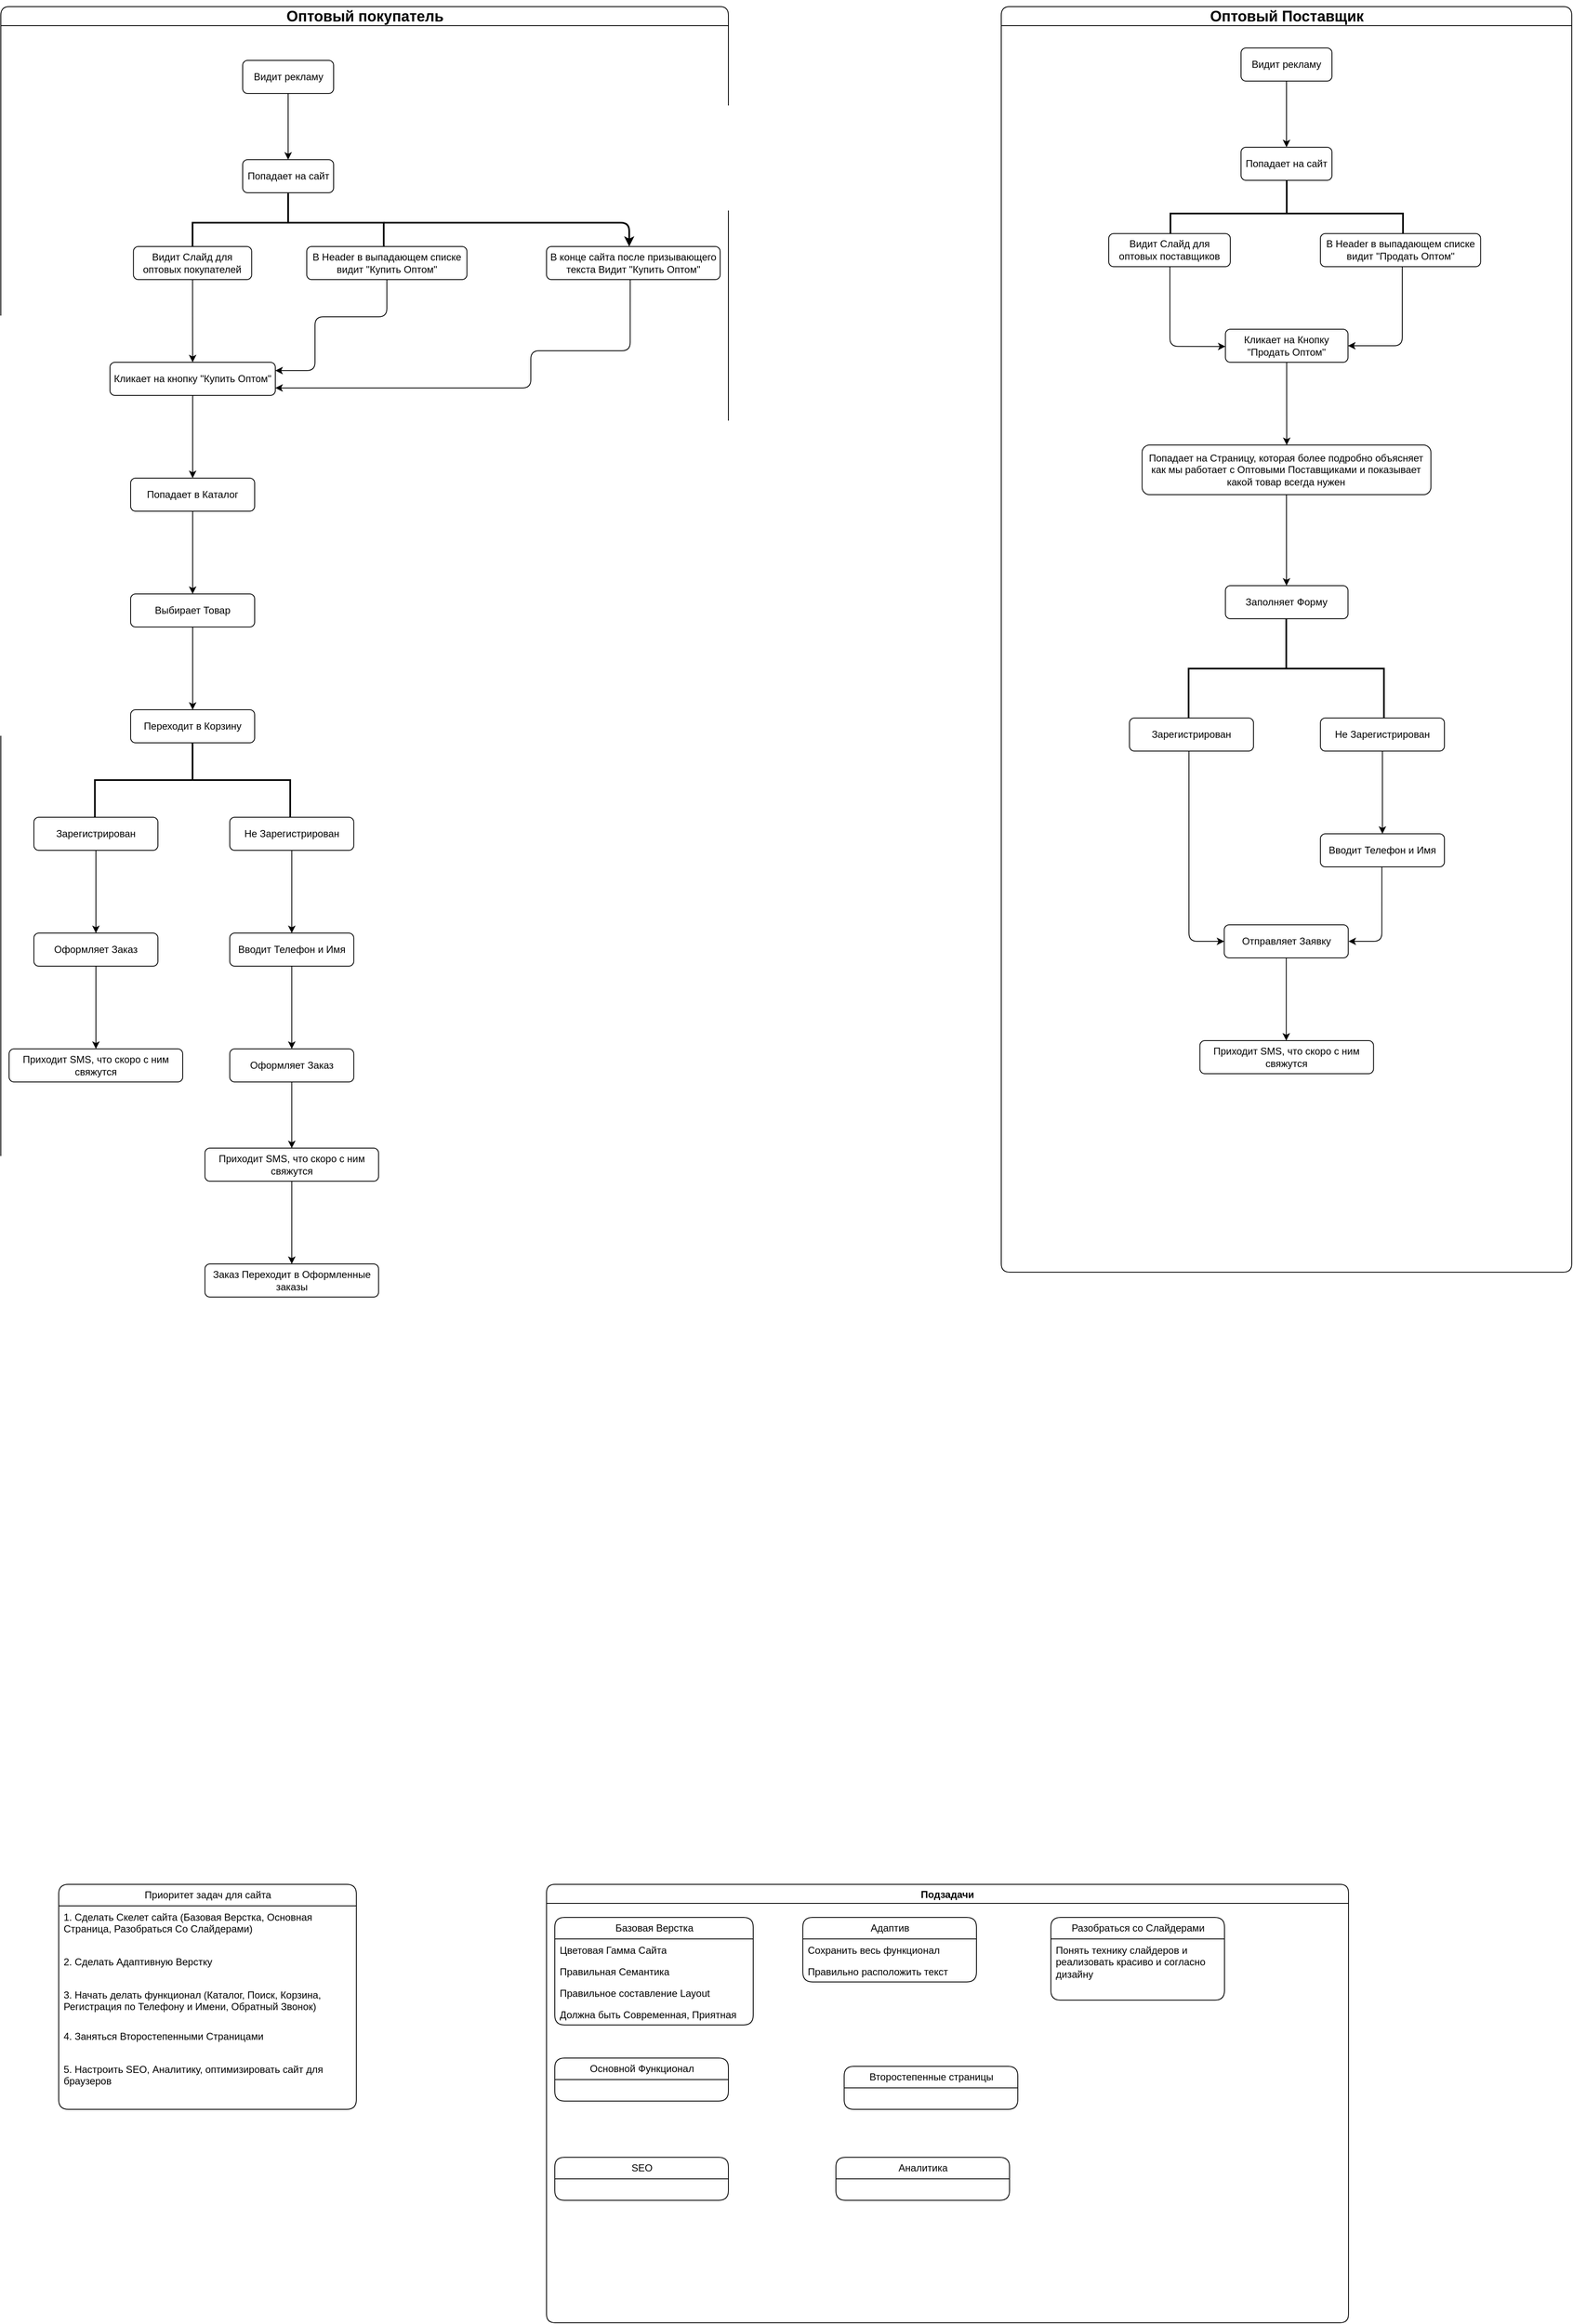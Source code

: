 <mxfile version="22.0.8" type="github">
  <diagram name="Страница — 1" id="ghhEM-y8LoZU_r0PBkdJ">
    <mxGraphModel dx="552" dy="295" grid="1" gridSize="10" guides="1" tooltips="1" connect="1" arrows="1" fold="1" page="1" pageScale="1" pageWidth="900" pageHeight="1600" math="0" shadow="0">
      <root>
        <mxCell id="0" />
        <mxCell id="1" parent="0" />
        <mxCell id="GaQ0T8FDwDxEnOl5zq54-8" value="" style="swimlane;whiteSpace=wrap;html=1;rounded=1;" parent="1" vertex="1">
          <mxGeometry x="10" y="10" width="880" height="1730" as="geometry" />
        </mxCell>
        <mxCell id="GaQ0T8FDwDxEnOl5zq54-4" value="&lt;font style=&quot;font-size: 18px;&quot;&gt;&lt;b&gt;Оптовый покупатель&lt;/b&gt;&lt;/font&gt;" style="text;html=1;align=center;verticalAlign=middle;resizable=0;points=[];autosize=1;strokeColor=none;fillColor=none;rounded=1;" parent="GaQ0T8FDwDxEnOl5zq54-8" vertex="1">
          <mxGeometry x="335" y="-8" width="210" height="40" as="geometry" />
        </mxCell>
        <mxCell id="GaQ0T8FDwDxEnOl5zq54-11" value="" style="edgeStyle=orthogonalEdgeStyle;rounded=1;orthogonalLoop=1;jettySize=auto;html=1;" parent="GaQ0T8FDwDxEnOl5zq54-8" source="GaQ0T8FDwDxEnOl5zq54-9" target="GaQ0T8FDwDxEnOl5zq54-13" edge="1">
          <mxGeometry relative="1" as="geometry">
            <mxPoint x="347.5" y="185" as="targetPoint" />
          </mxGeometry>
        </mxCell>
        <mxCell id="GaQ0T8FDwDxEnOl5zq54-9" value="Видит рекламу" style="rounded=1;whiteSpace=wrap;html=1;" parent="GaQ0T8FDwDxEnOl5zq54-8" vertex="1">
          <mxGeometry x="292.5" y="65" width="110" height="40" as="geometry" />
        </mxCell>
        <mxCell id="GaQ0T8FDwDxEnOl5zq54-13" value="Попадает на сайт" style="rounded=1;whiteSpace=wrap;html=1;" parent="GaQ0T8FDwDxEnOl5zq54-8" vertex="1">
          <mxGeometry x="292.5" y="185" width="110" height="40" as="geometry" />
        </mxCell>
        <mxCell id="GaQ0T8FDwDxEnOl5zq54-66" style="edgeStyle=orthogonalEdgeStyle;rounded=1;orthogonalLoop=1;jettySize=auto;html=1;exitX=0.5;exitY=0;exitDx=0;exitDy=0;exitPerimeter=0;strokeWidth=2;" parent="GaQ0T8FDwDxEnOl5zq54-8" source="GaQ0T8FDwDxEnOl5zq54-20" edge="1">
          <mxGeometry relative="1" as="geometry">
            <mxPoint x="760" y="290" as="targetPoint" />
            <Array as="points">
              <mxPoint x="760" y="261" />
            </Array>
          </mxGeometry>
        </mxCell>
        <mxCell id="GaQ0T8FDwDxEnOl5zq54-20" value="" style="strokeWidth=2;html=1;shape=mxgraph.flowchart.annotation_2;align=left;labelPosition=right;pointerEvents=1;rotation=90;rounded=1;" parent="GaQ0T8FDwDxEnOl5zq54-8" vertex="1">
          <mxGeometry x="311.88" y="145.63" width="71.25" height="231.25" as="geometry" />
        </mxCell>
        <mxCell id="GaQ0T8FDwDxEnOl5zq54-24" value="" style="edgeStyle=orthogonalEdgeStyle;rounded=1;orthogonalLoop=1;jettySize=auto;html=1;" parent="GaQ0T8FDwDxEnOl5zq54-8" source="GaQ0T8FDwDxEnOl5zq54-21" edge="1">
          <mxGeometry relative="1" as="geometry">
            <mxPoint x="232" y="430" as="targetPoint" />
          </mxGeometry>
        </mxCell>
        <mxCell id="GaQ0T8FDwDxEnOl5zq54-21" value="Видит Слайд для оптовых покупателей" style="rounded=1;whiteSpace=wrap;html=1;" parent="GaQ0T8FDwDxEnOl5zq54-8" vertex="1">
          <mxGeometry x="160.38" y="290" width="143" height="40" as="geometry" />
        </mxCell>
        <mxCell id="GaQ0T8FDwDxEnOl5zq54-27" value="" style="edgeStyle=orthogonalEdgeStyle;rounded=1;orthogonalLoop=1;jettySize=auto;html=1;" parent="GaQ0T8FDwDxEnOl5zq54-8" source="GaQ0T8FDwDxEnOl5zq54-25" edge="1">
          <mxGeometry relative="1" as="geometry">
            <mxPoint x="232" y="570" as="targetPoint" />
          </mxGeometry>
        </mxCell>
        <mxCell id="GaQ0T8FDwDxEnOl5zq54-25" value="Кликает на кнопку &quot;Купить Оптом&quot;" style="rounded=1;whiteSpace=wrap;html=1;" parent="GaQ0T8FDwDxEnOl5zq54-8" vertex="1">
          <mxGeometry x="132" y="430" width="200" height="40" as="geometry" />
        </mxCell>
        <mxCell id="GaQ0T8FDwDxEnOl5zq54-30" value="" style="edgeStyle=orthogonalEdgeStyle;rounded=1;orthogonalLoop=1;jettySize=auto;html=1;" parent="GaQ0T8FDwDxEnOl5zq54-8" source="GaQ0T8FDwDxEnOl5zq54-28" edge="1">
          <mxGeometry relative="1" as="geometry">
            <mxPoint x="232" y="710" as="targetPoint" />
          </mxGeometry>
        </mxCell>
        <mxCell id="GaQ0T8FDwDxEnOl5zq54-28" value="Попадает в Каталог" style="rounded=1;whiteSpace=wrap;html=1;" parent="GaQ0T8FDwDxEnOl5zq54-8" vertex="1">
          <mxGeometry x="157" y="570" width="150" height="40" as="geometry" />
        </mxCell>
        <mxCell id="GaQ0T8FDwDxEnOl5zq54-33" value="" style="edgeStyle=orthogonalEdgeStyle;rounded=1;orthogonalLoop=1;jettySize=auto;html=1;" parent="GaQ0T8FDwDxEnOl5zq54-8" source="GaQ0T8FDwDxEnOl5zq54-31" edge="1">
          <mxGeometry relative="1" as="geometry">
            <mxPoint x="232" y="850" as="targetPoint" />
          </mxGeometry>
        </mxCell>
        <mxCell id="GaQ0T8FDwDxEnOl5zq54-31" value="Выбирает Товар" style="rounded=1;whiteSpace=wrap;html=1;" parent="GaQ0T8FDwDxEnOl5zq54-8" vertex="1">
          <mxGeometry x="157" y="710" width="150" height="40" as="geometry" />
        </mxCell>
        <mxCell id="GaQ0T8FDwDxEnOl5zq54-34" value="Переходит в Корзину" style="rounded=1;whiteSpace=wrap;html=1;" parent="GaQ0T8FDwDxEnOl5zq54-8" vertex="1">
          <mxGeometry x="157" y="850" width="150" height="40" as="geometry" />
        </mxCell>
        <mxCell id="GaQ0T8FDwDxEnOl5zq54-37" value="" style="strokeWidth=2;html=1;shape=mxgraph.flowchart.annotation_2;align=left;labelPosition=right;pointerEvents=1;rounded=1;rotation=90;" parent="GaQ0T8FDwDxEnOl5zq54-8" vertex="1">
          <mxGeometry x="186.88" y="816.88" width="90" height="236.25" as="geometry" />
        </mxCell>
        <mxCell id="GaQ0T8FDwDxEnOl5zq54-41" value="" style="edgeStyle=orthogonalEdgeStyle;rounded=1;orthogonalLoop=1;jettySize=auto;html=1;" parent="GaQ0T8FDwDxEnOl5zq54-8" source="GaQ0T8FDwDxEnOl5zq54-38" edge="1">
          <mxGeometry relative="1" as="geometry">
            <mxPoint x="115" y="1120" as="targetPoint" />
          </mxGeometry>
        </mxCell>
        <mxCell id="GaQ0T8FDwDxEnOl5zq54-38" value="Зарегистрирован" style="rounded=1;whiteSpace=wrap;html=1;" parent="GaQ0T8FDwDxEnOl5zq54-8" vertex="1">
          <mxGeometry x="40" y="980" width="150" height="40" as="geometry" />
        </mxCell>
        <mxCell id="GaQ0T8FDwDxEnOl5zq54-47" value="" style="edgeStyle=orthogonalEdgeStyle;rounded=1;orthogonalLoop=1;jettySize=auto;html=1;" parent="GaQ0T8FDwDxEnOl5zq54-8" source="GaQ0T8FDwDxEnOl5zq54-39" edge="1">
          <mxGeometry relative="1" as="geometry">
            <mxPoint x="351.88" y="1120" as="targetPoint" />
          </mxGeometry>
        </mxCell>
        <mxCell id="GaQ0T8FDwDxEnOl5zq54-39" value="Не Зарегистрирован" style="rounded=1;whiteSpace=wrap;html=1;" parent="GaQ0T8FDwDxEnOl5zq54-8" vertex="1">
          <mxGeometry x="276.88" y="980" width="150" height="40" as="geometry" />
        </mxCell>
        <mxCell id="GaQ0T8FDwDxEnOl5zq54-44" value="" style="edgeStyle=orthogonalEdgeStyle;rounded=1;orthogonalLoop=1;jettySize=auto;html=1;" parent="GaQ0T8FDwDxEnOl5zq54-8" source="GaQ0T8FDwDxEnOl5zq54-42" edge="1">
          <mxGeometry relative="1" as="geometry">
            <mxPoint x="115" y="1260" as="targetPoint" />
          </mxGeometry>
        </mxCell>
        <mxCell id="GaQ0T8FDwDxEnOl5zq54-42" value="Оформляет Заказ" style="rounded=1;whiteSpace=wrap;html=1;" parent="GaQ0T8FDwDxEnOl5zq54-8" vertex="1">
          <mxGeometry x="40" y="1120" width="150" height="40" as="geometry" />
        </mxCell>
        <mxCell id="GaQ0T8FDwDxEnOl5zq54-45" value="Приходит SMS, что скоро с ним свяжутся" style="rounded=1;whiteSpace=wrap;html=1;" parent="GaQ0T8FDwDxEnOl5zq54-8" vertex="1">
          <mxGeometry x="10" y="1260" width="210" height="40" as="geometry" />
        </mxCell>
        <mxCell id="GaQ0T8FDwDxEnOl5zq54-55" value="" style="edgeStyle=orthogonalEdgeStyle;rounded=1;orthogonalLoop=1;jettySize=auto;html=1;" parent="GaQ0T8FDwDxEnOl5zq54-8" source="GaQ0T8FDwDxEnOl5zq54-48" target="GaQ0T8FDwDxEnOl5zq54-50" edge="1">
          <mxGeometry relative="1" as="geometry" />
        </mxCell>
        <mxCell id="GaQ0T8FDwDxEnOl5zq54-48" value="Вводит Телефон и Имя" style="rounded=1;whiteSpace=wrap;html=1;" parent="GaQ0T8FDwDxEnOl5zq54-8" vertex="1">
          <mxGeometry x="276.88" y="1120" width="150" height="40" as="geometry" />
        </mxCell>
        <mxCell id="GaQ0T8FDwDxEnOl5zq54-50" value="Оформляет Заказ" style="rounded=1;whiteSpace=wrap;html=1;" parent="GaQ0T8FDwDxEnOl5zq54-8" vertex="1">
          <mxGeometry x="276.88" y="1260" width="150" height="40" as="geometry" />
        </mxCell>
        <mxCell id="GaQ0T8FDwDxEnOl5zq54-49" value="" style="edgeStyle=orthogonalEdgeStyle;rounded=1;orthogonalLoop=1;jettySize=auto;html=1;" parent="GaQ0T8FDwDxEnOl5zq54-8" source="GaQ0T8FDwDxEnOl5zq54-50" target="GaQ0T8FDwDxEnOl5zq54-52" edge="1">
          <mxGeometry relative="1" as="geometry" />
        </mxCell>
        <mxCell id="GaQ0T8FDwDxEnOl5zq54-57" value="" style="edgeStyle=orthogonalEdgeStyle;rounded=1;orthogonalLoop=1;jettySize=auto;html=1;" parent="GaQ0T8FDwDxEnOl5zq54-8" source="GaQ0T8FDwDxEnOl5zq54-52" edge="1">
          <mxGeometry relative="1" as="geometry">
            <mxPoint x="351.88" y="1520" as="targetPoint" />
          </mxGeometry>
        </mxCell>
        <mxCell id="GaQ0T8FDwDxEnOl5zq54-52" value="Приходит SMS, что скоро с ним свяжутся" style="rounded=1;whiteSpace=wrap;html=1;" parent="GaQ0T8FDwDxEnOl5zq54-8" vertex="1">
          <mxGeometry x="246.88" y="1380" width="210" height="40" as="geometry" />
        </mxCell>
        <mxCell id="GaQ0T8FDwDxEnOl5zq54-58" value="Заказ Переходит в Оформленные заказы" style="rounded=1;whiteSpace=wrap;html=1;" parent="GaQ0T8FDwDxEnOl5zq54-8" vertex="1">
          <mxGeometry x="246.88" y="1520" width="210" height="40" as="geometry" />
        </mxCell>
        <mxCell id="GaQ0T8FDwDxEnOl5zq54-61" value="" style="edgeStyle=orthogonalEdgeStyle;rounded=1;orthogonalLoop=1;jettySize=auto;html=1;entryX=1;entryY=0.5;entryDx=0;entryDy=0;" parent="GaQ0T8FDwDxEnOl5zq54-8" edge="1">
          <mxGeometry relative="1" as="geometry">
            <mxPoint x="466.905" y="320" as="sourcePoint" />
            <mxPoint x="332" y="440" as="targetPoint" />
            <Array as="points">
              <mxPoint x="467" y="375" />
              <mxPoint x="380" y="375" />
              <mxPoint x="380" y="440" />
            </Array>
          </mxGeometry>
        </mxCell>
        <mxCell id="GaQ0T8FDwDxEnOl5zq54-59" value="В Header в выпадающем списке видит &quot;Купить Оптом&quot;" style="rounded=1;whiteSpace=wrap;html=1;" parent="GaQ0T8FDwDxEnOl5zq54-8" vertex="1">
          <mxGeometry x="370" y="290" width="193.75" height="40" as="geometry" />
        </mxCell>
        <mxCell id="GaQ0T8FDwDxEnOl5zq54-69" value="" style="edgeStyle=orthogonalEdgeStyle;rounded=1;orthogonalLoop=1;jettySize=auto;html=1;entryX=0.996;entryY=0.624;entryDx=0;entryDy=0;entryPerimeter=0;exitX=0.482;exitY=0.945;exitDx=0;exitDy=0;exitPerimeter=0;" parent="GaQ0T8FDwDxEnOl5zq54-8" source="GaQ0T8FDwDxEnOl5zq54-67" edge="1">
          <mxGeometry relative="1" as="geometry">
            <mxPoint x="765.8" y="336" as="sourcePoint" />
            <mxPoint x="332.0" y="460.96" as="targetPoint" />
            <Array as="points">
              <mxPoint x="761" y="416" />
              <mxPoint x="641" y="416" />
              <mxPoint x="641" y="461" />
            </Array>
          </mxGeometry>
        </mxCell>
        <mxCell id="GaQ0T8FDwDxEnOl5zq54-67" value="В конце сайта после призывающего текста Видит &quot;Купить Оптом&quot;" style="rounded=1;whiteSpace=wrap;html=1;" parent="GaQ0T8FDwDxEnOl5zq54-8" vertex="1">
          <mxGeometry x="660" y="290" width="210" height="40" as="geometry" />
        </mxCell>
        <mxCell id="GaQ0T8FDwDxEnOl5zq54-71" value="" style="swimlane;rounded=1;startSize=23;fontSize=18;" parent="1" vertex="1">
          <mxGeometry x="1220" y="10" width="690" height="1530" as="geometry" />
        </mxCell>
        <mxCell id="GaQ0T8FDwDxEnOl5zq54-72" value="&lt;font style=&quot;font-size: 18px;&quot;&gt;&lt;b&gt;Оптовый Поставщик&lt;/b&gt;&lt;/font&gt;" style="text;html=1;align=center;verticalAlign=middle;resizable=0;points=[];autosize=1;strokeColor=none;fillColor=none;" parent="GaQ0T8FDwDxEnOl5zq54-71" vertex="1">
          <mxGeometry x="240" y="-8" width="210" height="40" as="geometry" />
        </mxCell>
        <mxCell id="GaQ0T8FDwDxEnOl5zq54-74" value="Видит рекламу" style="rounded=1;whiteSpace=wrap;html=1;" parent="GaQ0T8FDwDxEnOl5zq54-71" vertex="1">
          <mxGeometry x="290" y="50" width="110" height="40" as="geometry" />
        </mxCell>
        <mxCell id="GaQ0T8FDwDxEnOl5zq54-75" value="Попадает на сайт" style="rounded=1;whiteSpace=wrap;html=1;" parent="GaQ0T8FDwDxEnOl5zq54-71" vertex="1">
          <mxGeometry x="290" y="170" width="110" height="40" as="geometry" />
        </mxCell>
        <mxCell id="GaQ0T8FDwDxEnOl5zq54-73" value="" style="edgeStyle=orthogonalEdgeStyle;rounded=1;orthogonalLoop=1;jettySize=auto;html=1;" parent="GaQ0T8FDwDxEnOl5zq54-71" source="GaQ0T8FDwDxEnOl5zq54-74" target="GaQ0T8FDwDxEnOl5zq54-75" edge="1">
          <mxGeometry relative="1" as="geometry">
            <mxPoint x="345" y="170" as="targetPoint" />
          </mxGeometry>
        </mxCell>
        <mxCell id="GaQ0T8FDwDxEnOl5zq54-76" value="" style="strokeWidth=2;html=1;shape=mxgraph.flowchart.annotation_2;align=left;labelPosition=right;pointerEvents=1;rotation=90;rounded=1;" parent="GaQ0T8FDwDxEnOl5zq54-71" vertex="1">
          <mxGeometry x="305.07" y="109.56" width="80.37" height="281.25" as="geometry" />
        </mxCell>
        <mxCell id="GaQ0T8FDwDxEnOl5zq54-82" value="" style="edgeStyle=orthogonalEdgeStyle;rounded=1;orthogonalLoop=1;jettySize=auto;html=1;entryX=-0.009;entryY=0.521;entryDx=0;entryDy=0;entryPerimeter=0;" parent="GaQ0T8FDwDxEnOl5zq54-71" edge="1">
          <mxGeometry relative="1" as="geometry">
            <mxPoint x="203.96" y="305.37" as="sourcePoint" />
            <mxPoint x="271.126" y="410.84" as="targetPoint" />
            <Array as="points">
              <mxPoint x="204.33" y="411" />
            </Array>
          </mxGeometry>
        </mxCell>
        <mxCell id="GaQ0T8FDwDxEnOl5zq54-77" value="Видит Слайд для оптовых поставщиков" style="rounded=1;whiteSpace=wrap;html=1;" parent="GaQ0T8FDwDxEnOl5zq54-71" vertex="1">
          <mxGeometry x="130" y="274.37" width="147" height="40" as="geometry" />
        </mxCell>
        <mxCell id="GaQ0T8FDwDxEnOl5zq54-87" value="" style="edgeStyle=orthogonalEdgeStyle;rounded=1;orthogonalLoop=1;jettySize=auto;html=1;entryX=1;entryY=0.5;entryDx=0;entryDy=0;" parent="GaQ0T8FDwDxEnOl5zq54-71" target="GaQ0T8FDwDxEnOl5zq54-80" edge="1">
          <mxGeometry relative="1" as="geometry">
            <mxPoint x="485" y="314.37" as="sourcePoint" />
            <mxPoint x="405" y="410" as="targetPoint" />
            <Array as="points">
              <mxPoint x="485" y="410" />
            </Array>
          </mxGeometry>
        </mxCell>
        <mxCell id="GaQ0T8FDwDxEnOl5zq54-78" value="В Header в выпадающем списке видит &quot;Продать Оптом&quot;" style="rounded=1;whiteSpace=wrap;html=1;" parent="GaQ0T8FDwDxEnOl5zq54-71" vertex="1">
          <mxGeometry x="386" y="274.37" width="193.75" height="40" as="geometry" />
        </mxCell>
        <mxCell id="GaQ0T8FDwDxEnOl5zq54-89" value="" style="edgeStyle=orthogonalEdgeStyle;rounded=1;orthogonalLoop=1;jettySize=auto;html=1;" parent="GaQ0T8FDwDxEnOl5zq54-71" source="GaQ0T8FDwDxEnOl5zq54-80" edge="1">
          <mxGeometry relative="1" as="geometry">
            <mxPoint x="345.25" y="530" as="targetPoint" />
            <Array as="points">
              <mxPoint x="345" y="480" />
              <mxPoint x="345" y="480" />
            </Array>
          </mxGeometry>
        </mxCell>
        <mxCell id="GaQ0T8FDwDxEnOl5zq54-80" value="Кликает на Кнопку &quot;Продать Оптом&quot;" style="rounded=1;whiteSpace=wrap;html=1;" parent="GaQ0T8FDwDxEnOl5zq54-71" vertex="1">
          <mxGeometry x="271.13" y="390" width="148.24" height="40" as="geometry" />
        </mxCell>
        <mxCell id="GaQ0T8FDwDxEnOl5zq54-93" value="" style="edgeStyle=orthogonalEdgeStyle;rounded=1;orthogonalLoop=1;jettySize=auto;html=1;" parent="GaQ0T8FDwDxEnOl5zq54-71" source="GaQ0T8FDwDxEnOl5zq54-90" edge="1">
          <mxGeometry relative="1" as="geometry">
            <mxPoint x="344.995" y="700" as="targetPoint" />
          </mxGeometry>
        </mxCell>
        <mxCell id="GaQ0T8FDwDxEnOl5zq54-90" value="Попадает на Страницу, которая более подробно объясняет как мы работает с Оптовыми Поставщиками и показывает какой товар всегда нужен" style="rounded=1;whiteSpace=wrap;html=1;" parent="GaQ0T8FDwDxEnOl5zq54-71" vertex="1">
          <mxGeometry x="170.34" y="530" width="349.31" height="60" as="geometry" />
        </mxCell>
        <mxCell id="GaQ0T8FDwDxEnOl5zq54-94" value="Заполняет Форму" style="rounded=1;whiteSpace=wrap;html=1;" parent="GaQ0T8FDwDxEnOl5zq54-71" vertex="1">
          <mxGeometry x="271.13" y="700" width="148.24" height="40" as="geometry" />
        </mxCell>
        <mxCell id="GaQ0T8FDwDxEnOl5zq54-101" value="" style="strokeWidth=2;html=1;shape=mxgraph.flowchart.annotation_2;align=left;labelPosition=right;pointerEvents=1;rounded=1;rotation=90;" parent="GaQ0T8FDwDxEnOl5zq54-71" vertex="1">
          <mxGeometry x="284.55" y="682.15" width="120.3" height="236.25" as="geometry" />
        </mxCell>
        <mxCell id="GaQ0T8FDwDxEnOl5zq54-108" value="" style="edgeStyle=orthogonalEdgeStyle;rounded=1;orthogonalLoop=1;jettySize=auto;html=1;entryX=0;entryY=0.5;entryDx=0;entryDy=0;" parent="GaQ0T8FDwDxEnOl5zq54-71" target="GaQ0T8FDwDxEnOl5zq54-109" edge="1">
          <mxGeometry relative="1" as="geometry">
            <mxPoint x="226.999" y="900" as="sourcePoint" />
            <mxPoint x="316.67" y="1130" as="targetPoint" />
            <Array as="points">
              <mxPoint x="227" y="1130" />
            </Array>
          </mxGeometry>
        </mxCell>
        <mxCell id="GaQ0T8FDwDxEnOl5zq54-102" value="Зарегистрирован" style="rounded=1;whiteSpace=wrap;html=1;" parent="GaQ0T8FDwDxEnOl5zq54-71" vertex="1">
          <mxGeometry x="155.07" y="860" width="150" height="40" as="geometry" />
        </mxCell>
        <mxCell id="GaQ0T8FDwDxEnOl5zq54-105" value="" style="edgeStyle=orthogonalEdgeStyle;rounded=1;orthogonalLoop=1;jettySize=auto;html=1;" parent="GaQ0T8FDwDxEnOl5zq54-71" source="GaQ0T8FDwDxEnOl5zq54-103" edge="1">
          <mxGeometry relative="1" as="geometry">
            <mxPoint x="461" y="1000" as="targetPoint" />
          </mxGeometry>
        </mxCell>
        <mxCell id="GaQ0T8FDwDxEnOl5zq54-103" value="Не Зарегистрирован" style="rounded=1;whiteSpace=wrap;html=1;" parent="GaQ0T8FDwDxEnOl5zq54-71" vertex="1">
          <mxGeometry x="386.0" y="860" width="150" height="40" as="geometry" />
        </mxCell>
        <mxCell id="GaQ0T8FDwDxEnOl5zq54-115" value="" style="edgeStyle=orthogonalEdgeStyle;rounded=1;orthogonalLoop=1;jettySize=auto;html=1;" parent="GaQ0T8FDwDxEnOl5zq54-71" edge="1">
          <mxGeometry relative="1" as="geometry">
            <mxPoint x="460.334" y="1030" as="sourcePoint" />
            <mxPoint x="420" y="1130" as="targetPoint" />
            <Array as="points">
              <mxPoint x="460" y="1130" />
            </Array>
          </mxGeometry>
        </mxCell>
        <mxCell id="GaQ0T8FDwDxEnOl5zq54-106" value="Вводит Телефон и Имя" style="rounded=1;whiteSpace=wrap;html=1;" parent="GaQ0T8FDwDxEnOl5zq54-71" vertex="1">
          <mxGeometry x="386" y="1000" width="150" height="40" as="geometry" />
        </mxCell>
        <mxCell id="GaQ0T8FDwDxEnOl5zq54-118" value="" style="edgeStyle=orthogonalEdgeStyle;rounded=1;orthogonalLoop=1;jettySize=auto;html=1;" parent="GaQ0T8FDwDxEnOl5zq54-71" source="GaQ0T8FDwDxEnOl5zq54-109" edge="1">
          <mxGeometry relative="1" as="geometry">
            <mxPoint x="344.7" y="1250" as="targetPoint" />
          </mxGeometry>
        </mxCell>
        <mxCell id="GaQ0T8FDwDxEnOl5zq54-109" value="Отправляет Заявку" style="rounded=1;whiteSpace=wrap;html=1;" parent="GaQ0T8FDwDxEnOl5zq54-71" vertex="1">
          <mxGeometry x="269.7" y="1110" width="150" height="40" as="geometry" />
        </mxCell>
        <mxCell id="GaQ0T8FDwDxEnOl5zq54-119" value="Приходит SMS, что скоро с ним свяжутся" style="rounded=1;whiteSpace=wrap;html=1;" parent="GaQ0T8FDwDxEnOl5zq54-71" vertex="1">
          <mxGeometry x="240.26" y="1250" width="210" height="40" as="geometry" />
        </mxCell>
        <mxCell id="GaQ0T8FDwDxEnOl5zq54-121" value="Приоритет задач для сайта" style="swimlane;fontStyle=0;childLayout=stackLayout;horizontal=1;startSize=26;fillColor=none;horizontalStack=0;resizeParent=1;resizeParentMax=0;resizeLast=0;collapsible=1;marginBottom=0;html=1;rounded=1;" parent="1" vertex="1">
          <mxGeometry x="80" y="2280" width="360" height="272" as="geometry" />
        </mxCell>
        <mxCell id="GaQ0T8FDwDxEnOl5zq54-122" value="1. Cделать Скелет сайта (Базовая Верстка, Основная Страница, Разобраться Со Слайдерами)" style="text;strokeColor=none;fillColor=none;align=left;verticalAlign=top;spacingLeft=4;spacingRight=4;overflow=hidden;rotatable=0;points=[[0,0.5],[1,0.5]];portConstraint=eastwest;whiteSpace=wrap;html=1;" parent="GaQ0T8FDwDxEnOl5zq54-121" vertex="1">
          <mxGeometry y="26" width="360" height="54" as="geometry" />
        </mxCell>
        <mxCell id="GaQ0T8FDwDxEnOl5zq54-125" value="2. Сделать Адаптивную Верстку" style="text;strokeColor=none;fillColor=none;align=left;verticalAlign=top;spacingLeft=4;spacingRight=4;overflow=hidden;rotatable=0;points=[[0,0.5],[1,0.5]];portConstraint=eastwest;whiteSpace=wrap;html=1;" parent="GaQ0T8FDwDxEnOl5zq54-121" vertex="1">
          <mxGeometry y="80" width="360" height="40" as="geometry" />
        </mxCell>
        <mxCell id="GaQ0T8FDwDxEnOl5zq54-123" value="3. Начать делать функционал (Каталог, Поиск, Корзина, Регистрация по Телефону и Имени, Обратный Звонок)" style="text;strokeColor=none;fillColor=none;align=left;verticalAlign=top;spacingLeft=4;spacingRight=4;overflow=hidden;rotatable=0;points=[[0,0.5],[1,0.5]];portConstraint=eastwest;whiteSpace=wrap;html=1;" parent="GaQ0T8FDwDxEnOl5zq54-121" vertex="1">
          <mxGeometry y="120" width="360" height="50" as="geometry" />
        </mxCell>
        <mxCell id="GaQ0T8FDwDxEnOl5zq54-124" value="4. Заняться Второстепенными Страницами" style="text;strokeColor=none;fillColor=none;align=left;verticalAlign=top;spacingLeft=4;spacingRight=4;overflow=hidden;rotatable=0;points=[[0,0.5],[1,0.5]];portConstraint=eastwest;whiteSpace=wrap;html=1;" parent="GaQ0T8FDwDxEnOl5zq54-121" vertex="1">
          <mxGeometry y="170" width="360" height="40" as="geometry" />
        </mxCell>
        <mxCell id="GaQ0T8FDwDxEnOl5zq54-126" value="5. Настроить SEO, Аналитику, оптимизировать сайт для браузеров" style="text;strokeColor=none;fillColor=none;align=left;verticalAlign=top;spacingLeft=4;spacingRight=4;overflow=hidden;rotatable=0;points=[[0,0.5],[1,0.5]];portConstraint=eastwest;whiteSpace=wrap;html=1;" parent="GaQ0T8FDwDxEnOl5zq54-121" vertex="1">
          <mxGeometry y="210" width="360" height="62" as="geometry" />
        </mxCell>
        <mxCell id="GaQ0T8FDwDxEnOl5zq54-128" value="Подзадачи" style="swimlane;rounded=1;" parent="1" vertex="1">
          <mxGeometry x="670" y="2280" width="970" height="530" as="geometry" />
        </mxCell>
        <mxCell id="GaQ0T8FDwDxEnOl5zq54-131" value="Базовая Верстка" style="swimlane;fontStyle=0;childLayout=stackLayout;horizontal=1;startSize=26;fillColor=none;horizontalStack=0;resizeParent=1;resizeParentMax=0;resizeLast=0;collapsible=1;marginBottom=0;html=1;rounded=1;" parent="GaQ0T8FDwDxEnOl5zq54-128" vertex="1">
          <mxGeometry x="10" y="40" width="240" height="130" as="geometry" />
        </mxCell>
        <mxCell id="GaQ0T8FDwDxEnOl5zq54-132" value="Цветовая Гамма Сайта" style="text;strokeColor=none;fillColor=none;align=left;verticalAlign=top;spacingLeft=4;spacingRight=4;overflow=hidden;rotatable=0;points=[[0,0.5],[1,0.5]];portConstraint=eastwest;whiteSpace=wrap;html=1;" parent="GaQ0T8FDwDxEnOl5zq54-131" vertex="1">
          <mxGeometry y="26" width="240" height="26" as="geometry" />
        </mxCell>
        <mxCell id="GaQ0T8FDwDxEnOl5zq54-133" value="Правильная Семантика" style="text;strokeColor=none;fillColor=none;align=left;verticalAlign=top;spacingLeft=4;spacingRight=4;overflow=hidden;rotatable=0;points=[[0,0.5],[1,0.5]];portConstraint=eastwest;whiteSpace=wrap;html=1;" parent="GaQ0T8FDwDxEnOl5zq54-131" vertex="1">
          <mxGeometry y="52" width="240" height="26" as="geometry" />
        </mxCell>
        <mxCell id="GaQ0T8FDwDxEnOl5zq54-135" value="Правильное составление Layout" style="text;strokeColor=none;fillColor=none;align=left;verticalAlign=top;spacingLeft=4;spacingRight=4;overflow=hidden;rotatable=0;points=[[0,0.5],[1,0.5]];portConstraint=eastwest;whiteSpace=wrap;html=1;" parent="GaQ0T8FDwDxEnOl5zq54-131" vertex="1">
          <mxGeometry y="78" width="240" height="26" as="geometry" />
        </mxCell>
        <mxCell id="GaQ0T8FDwDxEnOl5zq54-134" value="Должна быть Современная, Приятная" style="text;strokeColor=none;fillColor=none;align=left;verticalAlign=top;spacingLeft=4;spacingRight=4;overflow=hidden;rotatable=0;points=[[0,0.5],[1,0.5]];portConstraint=eastwest;whiteSpace=wrap;html=1;" parent="GaQ0T8FDwDxEnOl5zq54-131" vertex="1">
          <mxGeometry y="104" width="240" height="26" as="geometry" />
        </mxCell>
        <mxCell id="GaQ0T8FDwDxEnOl5zq54-136" value="Адаптив" style="swimlane;fontStyle=0;childLayout=stackLayout;horizontal=1;startSize=26;fillColor=none;horizontalStack=0;resizeParent=1;resizeParentMax=0;resizeLast=0;collapsible=1;marginBottom=0;html=1;rounded=1;" parent="GaQ0T8FDwDxEnOl5zq54-128" vertex="1">
          <mxGeometry x="310" y="40" width="210" height="78" as="geometry" />
        </mxCell>
        <mxCell id="GaQ0T8FDwDxEnOl5zq54-137" value="Сохранить весь функционал" style="text;strokeColor=none;fillColor=none;align=left;verticalAlign=top;spacingLeft=4;spacingRight=4;overflow=hidden;rotatable=0;points=[[0,0.5],[1,0.5]];portConstraint=eastwest;whiteSpace=wrap;html=1;" parent="GaQ0T8FDwDxEnOl5zq54-136" vertex="1">
          <mxGeometry y="26" width="210" height="26" as="geometry" />
        </mxCell>
        <mxCell id="GaQ0T8FDwDxEnOl5zq54-138" value="Правильно расположить текст" style="text;strokeColor=none;fillColor=none;align=left;verticalAlign=top;spacingLeft=4;spacingRight=4;overflow=hidden;rotatable=0;points=[[0,0.5],[1,0.5]];portConstraint=eastwest;whiteSpace=wrap;html=1;" parent="GaQ0T8FDwDxEnOl5zq54-136" vertex="1">
          <mxGeometry y="52" width="210" height="26" as="geometry" />
        </mxCell>
        <mxCell id="GaQ0T8FDwDxEnOl5zq54-141" value="Основной Функционал" style="swimlane;fontStyle=0;childLayout=stackLayout;horizontal=1;startSize=26;fillColor=none;horizontalStack=0;resizeParent=1;resizeParentMax=0;resizeLast=0;collapsible=1;marginBottom=0;html=1;rounded=1;" parent="GaQ0T8FDwDxEnOl5zq54-128" vertex="1">
          <mxGeometry x="10" y="210" width="210" height="52" as="geometry" />
        </mxCell>
        <mxCell id="GaQ0T8FDwDxEnOl5zq54-144" value="Разобраться со Слайдерами" style="swimlane;fontStyle=0;childLayout=stackLayout;horizontal=1;startSize=26;fillColor=none;horizontalStack=0;resizeParent=1;resizeParentMax=0;resizeLast=0;collapsible=1;marginBottom=0;html=1;rounded=1;" parent="GaQ0T8FDwDxEnOl5zq54-128" vertex="1">
          <mxGeometry x="610" y="40" width="210" height="100" as="geometry" />
        </mxCell>
        <mxCell id="reSVRD_mbD0vD0KOcxvF-6" value="Понять технику слайдеров и реализовать красиво и согласно дизайну" style="text;strokeColor=none;fillColor=none;align=left;verticalAlign=top;spacingLeft=4;spacingRight=4;overflow=hidden;rotatable=0;points=[[0,0.5],[1,0.5]];portConstraint=eastwest;whiteSpace=wrap;html=1;" vertex="1" parent="GaQ0T8FDwDxEnOl5zq54-144">
          <mxGeometry y="26" width="210" height="74" as="geometry" />
        </mxCell>
        <mxCell id="GaQ0T8FDwDxEnOl5zq54-145" value="SEO" style="swimlane;fontStyle=0;childLayout=stackLayout;horizontal=1;startSize=26;fillColor=none;horizontalStack=0;resizeParent=1;resizeParentMax=0;resizeLast=0;collapsible=1;marginBottom=0;html=1;rounded=1;" parent="GaQ0T8FDwDxEnOl5zq54-128" vertex="1">
          <mxGeometry x="10" y="330" width="210" height="52" as="geometry" />
        </mxCell>
        <mxCell id="GaQ0T8FDwDxEnOl5zq54-146" value="Аналитика" style="swimlane;fontStyle=0;childLayout=stackLayout;horizontal=1;startSize=26;fillColor=none;horizontalStack=0;resizeParent=1;resizeParentMax=0;resizeLast=0;collapsible=1;marginBottom=0;html=1;rounded=1;" parent="GaQ0T8FDwDxEnOl5zq54-128" vertex="1">
          <mxGeometry x="350" y="330" width="210" height="52" as="geometry" />
        </mxCell>
        <mxCell id="reSVRD_mbD0vD0KOcxvF-1" value="Второстепенные страницы" style="swimlane;fontStyle=0;childLayout=stackLayout;horizontal=1;startSize=26;fillColor=none;horizontalStack=0;resizeParent=1;resizeParentMax=0;resizeLast=0;collapsible=1;marginBottom=0;html=1;rounded=1;" vertex="1" parent="1">
          <mxGeometry x="1030" y="2500" width="210" height="52" as="geometry" />
        </mxCell>
      </root>
    </mxGraphModel>
  </diagram>
</mxfile>
